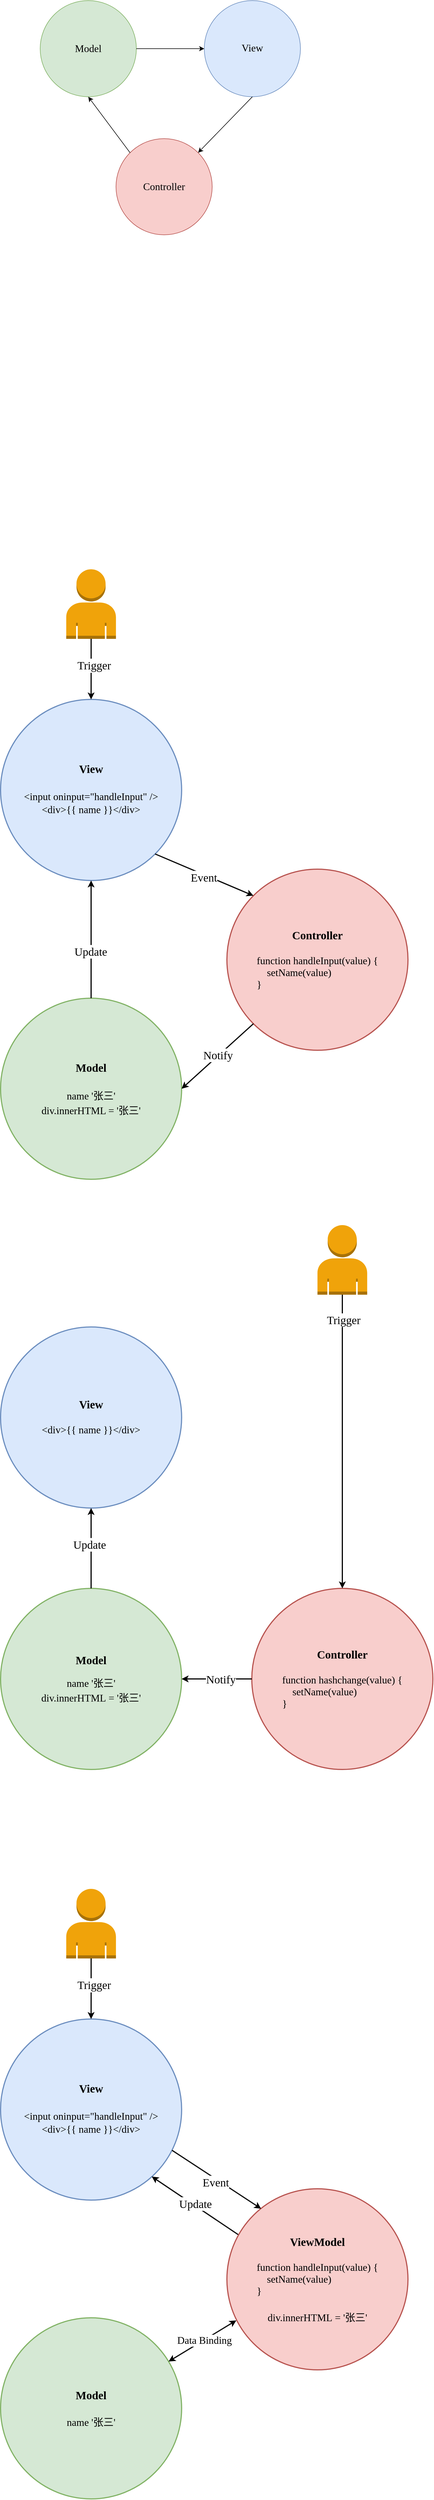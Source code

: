<mxfile version="19.0.3" type="device"><diagram id="YRmb0aJppImj-A91R2Go" name="第 1 页"><mxGraphModel dx="1951" dy="1143" grid="0" gridSize="10" guides="1" tooltips="1" connect="1" arrows="1" fold="1" page="1" pageScale="1" pageWidth="827" pageHeight="1169" math="0" shadow="0"><root><mxCell id="0"/><mxCell id="1" parent="0"/><mxCell id="ISje839VhRRolYa367mQ-3" value="&lt;span style=&quot;font-family: Verdana; font-size: 18px;&quot;&gt;Model&lt;/span&gt;" style="ellipse;whiteSpace=wrap;html=1;aspect=fixed;fillColor=#d5e8d4;strokeColor=#82b366;" vertex="1" parent="1"><mxGeometry x="110" y="196" width="170" height="170" as="geometry"/></mxCell><mxCell id="ISje839VhRRolYa367mQ-4" value="&lt;div style=&quot;line-height: 21px;&quot;&gt;&lt;font style=&quot;font-size: 18px;&quot; face=&quot;Verdana&quot;&gt;View&lt;/font&gt;&lt;/div&gt;" style="ellipse;whiteSpace=wrap;html=1;aspect=fixed;fillColor=#dae8fc;strokeColor=#6c8ebf;" vertex="1" parent="1"><mxGeometry x="400" y="196" width="170" height="170" as="geometry"/></mxCell><mxCell id="ISje839VhRRolYa367mQ-5" value="&lt;p style=&quot;margin: 0px; font-variant-numeric: normal; font-variant-east-asian: normal; font-stretch: normal; line-height: normal; text-align: start;&quot; class=&quot;p1&quot;&gt;&lt;font style=&quot;font-size: 18px;&quot; face=&quot;Verdana&quot;&gt;Controller&lt;/font&gt;&lt;/p&gt;" style="ellipse;whiteSpace=wrap;html=1;aspect=fixed;fillColor=#f8cecc;strokeColor=#b85450;" vertex="1" parent="1"><mxGeometry x="244" y="440" width="170" height="170" as="geometry"/></mxCell><mxCell id="ISje839VhRRolYa367mQ-9" value="" style="endArrow=classic;html=1;rounded=1;fontFamily=Verdana;fontSize=18;fontColor=#000000;entryX=0.5;entryY=1;entryDx=0;entryDy=0;exitX=0;exitY=0;exitDx=0;exitDy=0;" edge="1" parent="1" source="ISje839VhRRolYa367mQ-5" target="ISje839VhRRolYa367mQ-3"><mxGeometry width="50" height="50" relative="1" as="geometry"><mxPoint x="249" y="428" as="sourcePoint"/><mxPoint x="226" y="377" as="targetPoint"/></mxGeometry></mxCell><mxCell id="ISje839VhRRolYa367mQ-10" value="" style="endArrow=classic;html=1;rounded=1;fontFamily=Verdana;fontSize=18;fontColor=#000000;entryX=1;entryY=0;entryDx=0;entryDy=0;exitX=0.5;exitY=1;exitDx=0;exitDy=0;" edge="1" parent="1" source="ISje839VhRRolYa367mQ-4" target="ISje839VhRRolYa367mQ-5"><mxGeometry width="50" height="50" relative="1" as="geometry"><mxPoint x="583.999" y="466.193" as="sourcePoint"/><mxPoint x="578" y="483" as="targetPoint"/></mxGeometry></mxCell><mxCell id="ISje839VhRRolYa367mQ-11" value="" style="endArrow=classic;html=1;rounded=1;fontFamily=Verdana;fontSize=18;fontColor=#000000;entryX=0;entryY=0.5;entryDx=0;entryDy=0;exitX=1;exitY=0.5;exitDx=0;exitDy=0;" edge="1" parent="1" source="ISje839VhRRolYa367mQ-3" target="ISje839VhRRolYa367mQ-4"><mxGeometry width="50" height="50" relative="1" as="geometry"><mxPoint x="487" y="376" as="sourcePoint"/><mxPoint x="399.104" y="467.896" as="targetPoint"/></mxGeometry></mxCell><mxCell id="ISje839VhRRolYa367mQ-13" value="&lt;p style=&quot;margin: 0px; font-variant-numeric: normal; font-variant-east-asian: normal; font-stretch: normal; line-height: normal;&quot; class=&quot;p1&quot;&gt;&lt;font face=&quot;Verdana&quot; style=&quot;&quot;&gt;&lt;font style=&quot;font-size: 20px;&quot;&gt;&lt;b&gt;Model&lt;/b&gt;&lt;/font&gt;&lt;br&gt;&lt;/font&gt;&lt;/p&gt;&lt;p style=&quot;margin: 0px; font-variant-numeric: normal; font-variant-east-asian: normal; font-stretch: normal; line-height: normal;&quot; class=&quot;p1&quot;&gt;&lt;font face=&quot;Verdana&quot; style=&quot;&quot;&gt;&lt;font style=&quot;font-size: 20px;&quot;&gt;&lt;b&gt;&lt;br&gt;&lt;/b&gt;&lt;/font&gt;&lt;/font&gt;&lt;/p&gt;&lt;p style=&quot;margin: 0px; font-variant-numeric: normal; font-variant-east-asian: normal; font-stretch: normal; line-height: normal;&quot; class=&quot;p1&quot;&gt;&lt;span style=&quot;font-size: 18px; font-family: Verdana; text-align: start; background-color: initial;&quot;&gt;name '张三'&lt;/span&gt;&lt;br&gt;&lt;/p&gt;&lt;p style=&quot;margin: 0px; font-variant-numeric: normal; font-variant-east-asian: normal; font-stretch: normal; line-height: normal; text-align: start; font-size: 18px;&quot; class=&quot;p1&quot;&gt;&lt;span style=&quot;font-family: Verdana; background-color: initial; color: var(--text-primary);&quot;&gt;div&lt;/span&gt;&lt;span style=&quot;font-family: Verdana; background-color: initial; color: var(--code-token-punctuation); box-sizing: border-box;&quot; class=&quot;token punctuation&quot;&gt;.&lt;/span&gt;&lt;span style=&quot;font-family: Verdana; background-color: initial; color: var(--text-primary);&quot;&gt;innerHTML &lt;/span&gt;&lt;span style=&quot;font-family: Verdana; background-color: initial; color: var(--text-primary); box-sizing: border-box;&quot; class=&quot;token operator&quot;&gt;= '张三'&lt;/span&gt;&lt;/p&gt;" style="ellipse;whiteSpace=wrap;html=1;fillColor=#d5e8d4;strokeColor=#82b366;aspect=fixed;shadow=0;sketch=0;gradientColor=none;strokeWidth=2;" vertex="1" parent="1"><mxGeometry x="40" y="1959" width="320" height="320" as="geometry"/></mxCell><mxCell id="ISje839VhRRolYa367mQ-14" value="&lt;div style=&quot;line-height: 21px;&quot;&gt;&lt;font style=&quot;font-size: 20px;&quot; face=&quot;Verdana&quot;&gt;&lt;b&gt;View&lt;/b&gt;&lt;/font&gt;&lt;/div&gt;&lt;div style=&quot;line-height: 21px;&quot;&gt;&lt;font style=&quot;font-size: 20px;&quot; face=&quot;Verdana&quot;&gt;&lt;b&gt;&lt;br&gt;&lt;/b&gt;&lt;/font&gt;&lt;/div&gt;&lt;div style=&quot;line-height: 21px;&quot;&gt;&lt;span style=&quot;font-family: Verdana; font-size: 18px; text-align: start;&quot;&gt;&amp;lt;input oninput=&quot;handleInput&quot;&amp;nbsp;/&amp;gt;&lt;/span&gt;&lt;font style=&quot;font-size: 20px;&quot; face=&quot;Verdana&quot;&gt;&lt;b&gt;&lt;br&gt;&lt;/b&gt;&lt;/font&gt;&lt;/div&gt;&lt;div style=&quot;line-height: 21px;&quot;&gt;&lt;font style=&quot;font-size: 18px;&quot; face=&quot;Verdana&quot;&gt;&amp;lt;div&amp;gt;{{ name }}&amp;lt;/div&amp;gt;&lt;/font&gt;&lt;/div&gt;" style="ellipse;whiteSpace=wrap;html=1;aspect=fixed;fillColor=#dae8fc;strokeColor=#6c8ebf;align=center;strokeWidth=2;" vertex="1" parent="1"><mxGeometry x="40" y="1431" width="320" height="320" as="geometry"/></mxCell><mxCell id="ISje839VhRRolYa367mQ-15" value="&lt;p style=&quot;margin: 0px; font-variant-numeric: normal; font-variant-east-asian: normal; font-stretch: normal; line-height: normal;&quot; class=&quot;p1&quot;&gt;&lt;font style=&quot;font-size: 20px;&quot; face=&quot;Verdana&quot;&gt;&lt;b&gt;Controller&lt;/b&gt;&lt;/font&gt;&lt;/p&gt;&lt;p style=&quot;margin: 0px; font-variant-numeric: normal; font-variant-east-asian: normal; font-stretch: normal; line-height: normal;&quot; class=&quot;p1&quot;&gt;&lt;font style=&quot;font-size: 20px;&quot; face=&quot;Verdana&quot;&gt;&lt;b&gt;&lt;br&gt;&lt;/b&gt;&lt;/font&gt;&lt;/p&gt;&lt;p style=&quot;margin: 0px; font-variant-numeric: normal; font-variant-east-asian: normal; font-stretch: normal; line-height: normal; text-align: start; font-size: 18px;&quot; class=&quot;p1&quot;&gt;&lt;font face=&quot;Verdana&quot; style=&quot;font-size: 18px;&quot;&gt;function handleInput(value) {&lt;/font&gt;&lt;/p&gt;&lt;p style=&quot;margin: 0px; font-variant-numeric: normal; font-variant-east-asian: normal; font-stretch: normal; line-height: normal; text-align: start; font-size: 18px;&quot; class=&quot;p1&quot;&gt;&lt;font face=&quot;Verdana&quot; style=&quot;font-size: 18px;&quot;&gt;&lt;span class=&quot;Apple-converted-space&quot;&gt;&amp;nbsp; &amp;nbsp;&amp;nbsp;&lt;/span&gt;setName(value)&lt;/font&gt;&lt;/p&gt;&lt;p style=&quot;margin: 0px; font-variant-numeric: normal; font-variant-east-asian: normal; font-stretch: normal; line-height: normal; text-align: start; font-size: 18px;&quot; class=&quot;p1&quot;&gt;&lt;font face=&quot;Verdana&quot; style=&quot;font-size: 18px;&quot;&gt;}&lt;/font&gt;&lt;/p&gt;" style="ellipse;whiteSpace=wrap;html=1;aspect=fixed;fillColor=#f8cecc;strokeColor=#b85450;align=center;strokeWidth=2;" vertex="1" parent="1"><mxGeometry x="440" y="1731" width="320" height="320" as="geometry"/></mxCell><mxCell id="ISje839VhRRolYa367mQ-16" value="" style="endArrow=classic;html=1;rounded=1;fontFamily=Verdana;fontSize=18;fontColor=#000000;entryX=1;entryY=0.5;entryDx=0;entryDy=0;exitX=0;exitY=1;exitDx=0;exitDy=0;strokeWidth=2;" edge="1" parent="1" source="ISje839VhRRolYa367mQ-15" target="ISje839VhRRolYa367mQ-13"><mxGeometry width="50" height="50" relative="1" as="geometry"><mxPoint x="285" y="1743" as="sourcePoint"/><mxPoint x="262" y="1692" as="targetPoint"/></mxGeometry></mxCell><mxCell id="ISje839VhRRolYa367mQ-43" value="Notify" style="edgeLabel;html=1;align=center;verticalAlign=middle;resizable=0;points=[];fontSize=20;fontFamily=Verdana;fontColor=#000000;" vertex="1" connectable="0" parent="ISje839VhRRolYa367mQ-16"><mxGeometry x="-0.018" y="-2" relative="1" as="geometry"><mxPoint as="offset"/></mxGeometry></mxCell><mxCell id="ISje839VhRRolYa367mQ-17" value="" style="endArrow=classic;html=1;rounded=1;fontFamily=Verdana;fontSize=18;fontColor=#000000;exitX=1;exitY=1;exitDx=0;exitDy=0;targetPerimeterSpacing=0;strokeWidth=2;entryX=0;entryY=0;entryDx=0;entryDy=0;" edge="1" parent="1" source="ISje839VhRRolYa367mQ-14" target="ISje839VhRRolYa367mQ-15"><mxGeometry width="50" height="50" relative="1" as="geometry"><mxPoint x="619.999" y="1781.193" as="sourcePoint"/><mxPoint x="450" y="1861" as="targetPoint"/></mxGeometry></mxCell><mxCell id="ISje839VhRRolYa367mQ-42" value="Event" style="edgeLabel;html=1;align=center;verticalAlign=middle;resizable=0;points=[];fontSize=20;fontFamily=Verdana;fontColor=#000000;" vertex="1" connectable="0" parent="ISje839VhRRolYa367mQ-17"><mxGeometry x="0.013" y="-4" relative="1" as="geometry"><mxPoint x="-1" as="offset"/></mxGeometry></mxCell><mxCell id="ISje839VhRRolYa367mQ-18" value="" style="endArrow=classic;html=1;rounded=1;fontFamily=Verdana;fontSize=18;fontColor=#000000;entryX=0.5;entryY=1;entryDx=0;entryDy=0;exitX=0.5;exitY=0;exitDx=0;exitDy=0;strokeWidth=2;" edge="1" parent="1" source="ISje839VhRRolYa367mQ-13" target="ISje839VhRRolYa367mQ-14"><mxGeometry width="50" height="50" relative="1" as="geometry"><mxPoint x="523" y="1691" as="sourcePoint"/><mxPoint x="435.104" y="1782.896" as="targetPoint"/></mxGeometry></mxCell><mxCell id="ISje839VhRRolYa367mQ-44" value="Update" style="edgeLabel;html=1;align=center;verticalAlign=middle;resizable=0;points=[];fontSize=20;fontFamily=Verdana;fontColor=#000000;" vertex="1" connectable="0" parent="ISje839VhRRolYa367mQ-18"><mxGeometry x="-0.193" y="1" relative="1" as="geometry"><mxPoint y="1" as="offset"/></mxGeometry></mxCell><mxCell id="ISje839VhRRolYa367mQ-29" value="" style="edgeStyle=orthogonalEdgeStyle;rounded=1;orthogonalLoop=1;jettySize=auto;html=1;fontFamily=Verdana;fontSize=18;fontColor=#000000;targetPerimeterSpacing=0;strokeWidth=2;" edge="1" parent="1" source="ISje839VhRRolYa367mQ-28" target="ISje839VhRRolYa367mQ-14"><mxGeometry relative="1" as="geometry"/></mxCell><mxCell id="ISje839VhRRolYa367mQ-41" value="&lt;font style=&quot;font-size: 20px;&quot;&gt;Trigger&lt;/font&gt;" style="edgeLabel;html=1;align=center;verticalAlign=middle;resizable=0;points=[];fontSize=18;fontFamily=Verdana;fontColor=#000000;" vertex="1" connectable="0" parent="ISje839VhRRolYa367mQ-29"><mxGeometry x="-0.099" y="5" relative="1" as="geometry"><mxPoint y="-1" as="offset"/></mxGeometry></mxCell><mxCell id="ISje839VhRRolYa367mQ-28" value="" style="outlineConnect=0;dashed=0;verticalLabelPosition=bottom;verticalAlign=top;align=center;html=1;shape=mxgraph.aws3.user;fillColor=#f0a30a;shadow=0;labelBackgroundColor=none;sketch=0;fontFamily=Verdana;fontSize=18;strokeWidth=2;strokeColor=#BD7000;fontColor=#000000;aspect=fixed;" vertex="1" parent="1"><mxGeometry x="156.07" y="1201" width="87.86" height="123" as="geometry"/></mxCell><mxCell id="ISje839VhRRolYa367mQ-30" value="&lt;p style=&quot;margin: 0px; font-variant-numeric: normal; font-variant-east-asian: normal; font-stretch: normal; line-height: normal;&quot; class=&quot;p1&quot;&gt;&lt;font face=&quot;Verdana&quot; style=&quot;&quot;&gt;&lt;font style=&quot;font-size: 20px;&quot;&gt;&lt;b&gt;Model&lt;/b&gt;&lt;/font&gt;&lt;br&gt;&lt;/font&gt;&lt;/p&gt;&lt;p style=&quot;margin: 0px; font-variant-numeric: normal; font-variant-east-asian: normal; font-stretch: normal; line-height: normal;&quot; class=&quot;p1&quot;&gt;&lt;br&gt;&lt;/p&gt;&lt;p style=&quot;font-variant-numeric: normal; font-variant-east-asian: normal; font-stretch: normal; line-height: normal; margin: 0px;&quot; class=&quot;p1&quot;&gt;&lt;span style=&quot;font-size: 18px; font-family: Verdana; text-align: start; background-color: initial;&quot;&gt;name '张三'&lt;/span&gt;&lt;br&gt;&lt;/p&gt;&lt;p style=&quot;font-variant-numeric: normal; font-variant-east-asian: normal; font-stretch: normal; font-size: 18px; line-height: normal; margin: 0px; text-align: start;&quot; class=&quot;p1&quot;&gt;&lt;span style=&quot;font-family: Verdana; background-color: initial; color: var(--text-primary);&quot;&gt;div&lt;/span&gt;&lt;span style=&quot;font-family: Verdana; background-color: initial; color: var(--code-token-punctuation); box-sizing: border-box;&quot; class=&quot;token punctuation&quot;&gt;.&lt;/span&gt;&lt;span style=&quot;font-family: Verdana; background-color: initial; color: var(--text-primary);&quot;&gt;innerHTML&amp;nbsp;&lt;/span&gt;&lt;span style=&quot;font-family: Verdana; background-color: initial; color: var(--text-primary); box-sizing: border-box;&quot; class=&quot;token operator&quot;&gt;= '张三'&lt;/span&gt;&lt;/p&gt;" style="ellipse;whiteSpace=wrap;html=1;fillColor=#d5e8d4;strokeColor=#82b366;aspect=fixed;shadow=0;sketch=0;gradientColor=none;strokeWidth=2;" vertex="1" parent="1"><mxGeometry x="40" y="3002" width="320" height="320" as="geometry"/></mxCell><mxCell id="ISje839VhRRolYa367mQ-31" value="&lt;div style=&quot;line-height: 21px;&quot;&gt;&lt;font style=&quot;font-size: 20px;&quot; face=&quot;Verdana&quot;&gt;&lt;b&gt;View&lt;/b&gt;&lt;/font&gt;&lt;/div&gt;&lt;div style=&quot;line-height: 21px;&quot;&gt;&lt;br&gt;&lt;/div&gt;&lt;div style=&quot;line-height: 21px;&quot;&gt;&lt;font style=&quot;font-size: 18px;&quot; face=&quot;Verdana&quot;&gt;&amp;lt;div&amp;gt;{{ name }}&amp;lt;/div&amp;gt;&lt;/font&gt;&lt;/div&gt;" style="ellipse;whiteSpace=wrap;html=1;aspect=fixed;fillColor=#dae8fc;strokeColor=#6c8ebf;align=center;strokeWidth=2;" vertex="1" parent="1"><mxGeometry x="40" y="2540" width="320" height="320" as="geometry"/></mxCell><mxCell id="ISje839VhRRolYa367mQ-32" value="&lt;p style=&quot;margin: 0px; font-variant-numeric: normal; font-variant-east-asian: normal; font-stretch: normal; line-height: normal;&quot; class=&quot;p1&quot;&gt;&lt;font style=&quot;font-size: 20px;&quot; face=&quot;Verdana&quot;&gt;&lt;b&gt;Controller&lt;/b&gt;&lt;/font&gt;&lt;/p&gt;&lt;p style=&quot;margin: 0px; font-variant-numeric: normal; font-variant-east-asian: normal; font-stretch: normal; line-height: normal;&quot; class=&quot;p1&quot;&gt;&lt;font style=&quot;font-size: 20px;&quot; face=&quot;Verdana&quot;&gt;&lt;b&gt;&lt;br&gt;&lt;/b&gt;&lt;/font&gt;&lt;/p&gt;&lt;p style=&quot;margin: 0px; font-variant-numeric: normal; font-variant-east-asian: normal; font-stretch: normal; line-height: normal; text-align: start; font-size: 18px;&quot; class=&quot;p1&quot;&gt;&lt;font face=&quot;Verdana&quot; style=&quot;font-size: 18px;&quot;&gt;function hashchange(value) {&lt;/font&gt;&lt;/p&gt;&lt;p style=&quot;margin: 0px; font-variant-numeric: normal; font-variant-east-asian: normal; font-stretch: normal; line-height: normal; text-align: start; font-size: 18px;&quot; class=&quot;p1&quot;&gt;&lt;font face=&quot;Verdana&quot; style=&quot;font-size: 18px;&quot;&gt;&lt;span class=&quot;Apple-converted-space&quot;&gt;&amp;nbsp; &amp;nbsp;&amp;nbsp;&lt;/span&gt;setName(value)&lt;/font&gt;&lt;/p&gt;&lt;p style=&quot;margin: 0px; font-variant-numeric: normal; font-variant-east-asian: normal; font-stretch: normal; line-height: normal; text-align: start; font-size: 18px;&quot; class=&quot;p1&quot;&gt;&lt;font face=&quot;Verdana&quot; style=&quot;font-size: 18px;&quot;&gt;}&lt;/font&gt;&lt;/p&gt;" style="ellipse;whiteSpace=wrap;html=1;aspect=fixed;fillColor=#f8cecc;strokeColor=#b85450;align=center;strokeWidth=2;" vertex="1" parent="1"><mxGeometry x="484" y="3002" width="320" height="320" as="geometry"/></mxCell><mxCell id="ISje839VhRRolYa367mQ-33" value="" style="endArrow=classic;html=1;rounded=1;fontFamily=Verdana;fontSize=18;fontColor=#000000;entryX=1;entryY=0.5;entryDx=0;entryDy=0;exitX=0;exitY=0.5;exitDx=0;exitDy=0;strokeWidth=2;" edge="1" parent="1" source="ISje839VhRRolYa367mQ-32" target="ISje839VhRRolYa367mQ-30"><mxGeometry width="50" height="50" relative="1" as="geometry"><mxPoint x="285" y="2854" as="sourcePoint"/><mxPoint x="262" y="2803" as="targetPoint"/></mxGeometry></mxCell><mxCell id="ISje839VhRRolYa367mQ-47" value="Notify" style="edgeLabel;html=1;align=center;verticalAlign=middle;resizable=0;points=[];fontSize=20;fontFamily=Verdana;fontColor=#000000;" vertex="1" connectable="0" parent="ISje839VhRRolYa367mQ-33"><mxGeometry x="-0.133" relative="1" as="geometry"><mxPoint x="-1" as="offset"/></mxGeometry></mxCell><mxCell id="ISje839VhRRolYa367mQ-35" value="" style="endArrow=classic;html=1;rounded=1;fontFamily=Verdana;fontSize=18;fontColor=#000000;entryX=0.5;entryY=1;entryDx=0;entryDy=0;exitX=0.5;exitY=0;exitDx=0;exitDy=0;strokeWidth=2;" edge="1" parent="1" source="ISje839VhRRolYa367mQ-30" target="ISje839VhRRolYa367mQ-31"><mxGeometry width="50" height="50" relative="1" as="geometry"><mxPoint x="523" y="2802" as="sourcePoint"/><mxPoint x="435.104" y="2893.896" as="targetPoint"/></mxGeometry></mxCell><mxCell id="ISje839VhRRolYa367mQ-48" value="Update" style="edgeLabel;html=1;align=center;verticalAlign=middle;resizable=0;points=[];fontSize=20;fontFamily=Verdana;fontColor=#000000;" vertex="1" connectable="0" parent="ISje839VhRRolYa367mQ-35"><mxGeometry x="0.106" y="3" relative="1" as="geometry"><mxPoint as="offset"/></mxGeometry></mxCell><mxCell id="ISje839VhRRolYa367mQ-37" value="" style="outlineConnect=0;dashed=0;verticalLabelPosition=bottom;verticalAlign=top;align=center;html=1;shape=mxgraph.aws3.user;fillColor=#f0a30a;shadow=0;labelBackgroundColor=none;sketch=0;fontFamily=Verdana;fontSize=18;strokeWidth=2;strokeColor=#BD7000;fontColor=#000000;aspect=fixed;" vertex="1" parent="1"><mxGeometry x="600.07" y="2360" width="87.86" height="123" as="geometry"/></mxCell><mxCell id="ISje839VhRRolYa367mQ-40" value="" style="endArrow=classic;html=1;rounded=0;fontFamily=Verdana;fontSize=18;fontColor=#000000;targetPerimeterSpacing=0;strokeColor=default;strokeWidth=2;exitX=0.5;exitY=1;exitDx=0;exitDy=0;exitPerimeter=0;entryX=0.5;entryY=0;entryDx=0;entryDy=0;" edge="1" parent="1" source="ISje839VhRRolYa367mQ-37" target="ISje839VhRRolYa367mQ-32"><mxGeometry width="50" height="50" relative="1" as="geometry"><mxPoint x="724" y="2640" as="sourcePoint"/><mxPoint x="774" y="2590" as="targetPoint"/></mxGeometry></mxCell><mxCell id="ISje839VhRRolYa367mQ-46" value="Trigger" style="edgeLabel;html=1;align=center;verticalAlign=middle;resizable=0;points=[];fontSize=20;fontFamily=Verdana;fontColor=#000000;" vertex="1" connectable="0" parent="ISje839VhRRolYa367mQ-40"><mxGeometry x="-0.832" y="2" relative="1" as="geometry"><mxPoint as="offset"/></mxGeometry></mxCell><mxCell id="ISje839VhRRolYa367mQ-61" value="&lt;p style=&quot;margin: 0px; font-variant-numeric: normal; font-variant-east-asian: normal; font-stretch: normal; line-height: normal;&quot; class=&quot;p1&quot;&gt;&lt;font face=&quot;Verdana&quot; style=&quot;&quot;&gt;&lt;font style=&quot;font-size: 20px;&quot;&gt;&lt;b&gt;Model&lt;/b&gt;&lt;/font&gt;&lt;br&gt;&lt;/font&gt;&lt;/p&gt;&lt;p style=&quot;margin: 0px; font-variant-numeric: normal; font-variant-east-asian: normal; font-stretch: normal; line-height: normal;&quot; class=&quot;p1&quot;&gt;&lt;span style=&quot;background-color: initial; font-family: Verdana; font-size: 18px; text-align: start;&quot;&gt;&lt;br&gt;&lt;/span&gt;&lt;/p&gt;&lt;p style=&quot;margin: 0px; font-variant-numeric: normal; font-variant-east-asian: normal; font-stretch: normal; line-height: normal;&quot; class=&quot;p1&quot;&gt;&lt;span style=&quot;background-color: initial; font-family: Verdana; font-size: 18px; text-align: start;&quot;&gt;name '张三'&lt;/span&gt;&lt;/p&gt;" style="ellipse;whiteSpace=wrap;html=1;fillColor=#d5e8d4;strokeColor=#82b366;aspect=fixed;shadow=0;sketch=0;gradientColor=none;strokeWidth=2;" vertex="1" parent="1"><mxGeometry x="40" y="4291" width="320" height="320" as="geometry"/></mxCell><mxCell id="ISje839VhRRolYa367mQ-62" value="&lt;div style=&quot;line-height: 21px;&quot;&gt;&lt;font style=&quot;font-size: 20px;&quot; face=&quot;Verdana&quot;&gt;&lt;b&gt;View&lt;/b&gt;&lt;/font&gt;&lt;/div&gt;&lt;div style=&quot;line-height: 21px;&quot;&gt;&lt;font style=&quot;font-size: 20px;&quot; face=&quot;Verdana&quot;&gt;&lt;b&gt;&lt;br&gt;&lt;/b&gt;&lt;/font&gt;&lt;/div&gt;&lt;div style=&quot;line-height: 21px;&quot;&gt;&lt;span style=&quot;font-family: Verdana; font-size: 18px; text-align: start;&quot;&gt;&amp;lt;input oninput=&quot;handleInput&quot;&amp;nbsp;/&amp;gt;&lt;/span&gt;&lt;font style=&quot;font-size: 20px;&quot; face=&quot;Verdana&quot;&gt;&lt;b&gt;&lt;br&gt;&lt;/b&gt;&lt;/font&gt;&lt;/div&gt;&lt;div style=&quot;line-height: 21px;&quot;&gt;&lt;font style=&quot;font-size: 18px;&quot; face=&quot;Verdana&quot;&gt;&amp;lt;div&amp;gt;{{ name }}&amp;lt;/div&amp;gt;&lt;/font&gt;&lt;/div&gt;" style="ellipse;whiteSpace=wrap;html=1;aspect=fixed;fillColor=#dae8fc;strokeColor=#6c8ebf;align=center;strokeWidth=2;" vertex="1" parent="1"><mxGeometry x="40" y="3763" width="320" height="320" as="geometry"/></mxCell><mxCell id="ISje839VhRRolYa367mQ-63" value="&lt;p style=&quot;margin: 0px; font-variant-numeric: normal; font-variant-east-asian: normal; font-stretch: normal; line-height: normal;&quot; class=&quot;p1&quot;&gt;&lt;span style=&quot;text-align: start; background-color: initial;&quot;&gt;&lt;b style=&quot;&quot;&gt;&lt;font style=&quot;font-size: 20px;&quot; face=&quot;Verdana&quot;&gt;ViewModel&lt;/font&gt;&lt;/b&gt;&lt;/span&gt;&lt;/p&gt;&lt;p style=&quot;margin: 0px; font-variant-numeric: normal; font-variant-east-asian: normal; font-stretch: normal; line-height: normal;&quot; class=&quot;p1&quot;&gt;&lt;font style=&quot;font-size: 20px;&quot; face=&quot;Verdana&quot;&gt;&lt;b&gt;&lt;br&gt;&lt;/b&gt;&lt;/font&gt;&lt;/p&gt;&lt;p style=&quot;margin: 0px; font-variant-numeric: normal; font-variant-east-asian: normal; font-stretch: normal; line-height: normal; text-align: start; font-size: 18px;&quot; class=&quot;p1&quot;&gt;&lt;font face=&quot;Verdana&quot; style=&quot;font-size: 18px;&quot;&gt;function handleInput(value) {&lt;/font&gt;&lt;/p&gt;&lt;p style=&quot;margin: 0px; font-variant-numeric: normal; font-variant-east-asian: normal; font-stretch: normal; line-height: normal; text-align: start; font-size: 18px;&quot; class=&quot;p1&quot;&gt;&lt;font face=&quot;Verdana&quot; style=&quot;font-size: 18px;&quot;&gt;&lt;span class=&quot;Apple-converted-space&quot;&gt;&amp;nbsp; &amp;nbsp;&amp;nbsp;&lt;/span&gt;setName(value)&lt;/font&gt;&lt;/p&gt;&lt;p style=&quot;margin: 0px; font-variant-numeric: normal; font-variant-east-asian: normal; font-stretch: normal; line-height: normal; text-align: start; font-size: 18px;&quot; class=&quot;p1&quot;&gt;&lt;font face=&quot;Verdana&quot; style=&quot;font-size: 18px;&quot;&gt;}&lt;/font&gt;&lt;/p&gt;&lt;p style=&quot;margin: 0px; font-variant-numeric: normal; font-variant-east-asian: normal; font-stretch: normal; line-height: normal; text-align: start; font-size: 18px;&quot; class=&quot;p1&quot;&gt;&lt;font face=&quot;Verdana&quot; style=&quot;font-size: 18px;&quot;&gt;&lt;br&gt;&lt;/font&gt;&lt;/p&gt;&lt;p style=&quot;margin: 0px; font-variant-numeric: normal; font-variant-east-asian: normal; font-stretch: normal; line-height: normal; font-size: 18px;&quot; class=&quot;p1&quot;&gt;&lt;span style=&quot;color: var(--text-primary); background-color: initial; font-family: Verdana;&quot;&gt;div&lt;/span&gt;&lt;span style=&quot;color: var(--code-token-punctuation); background-color: initial; font-family: Verdana; box-sizing: border-box;&quot; class=&quot;token punctuation&quot;&gt;.&lt;/span&gt;&lt;span style=&quot;color: var(--text-primary); background-color: initial; font-family: Verdana;&quot;&gt;innerHTML&amp;nbsp;&lt;/span&gt;&lt;span style=&quot;color: var(--text-primary); background-color: initial; font-family: Verdana; box-sizing: border-box;&quot; class=&quot;token operator&quot;&gt;= '张三'&lt;/span&gt;&lt;font face=&quot;Verdana&quot; style=&quot;font-size: 18px;&quot;&gt;&lt;br&gt;&lt;/font&gt;&lt;/p&gt;" style="ellipse;whiteSpace=wrap;html=1;aspect=fixed;fillColor=#f8cecc;strokeColor=#b85450;align=center;strokeWidth=2;" vertex="1" parent="1"><mxGeometry x="440" y="4063" width="320" height="320" as="geometry"/></mxCell><mxCell id="ISje839VhRRolYa367mQ-66" value="" style="endArrow=classic;html=1;rounded=1;fontFamily=Verdana;fontSize=18;fontColor=#000000;targetPerimeterSpacing=0;strokeWidth=2;entryX=0.189;entryY=0.11;entryDx=0;entryDy=0;exitX=0.947;exitY=0.725;exitDx=0;exitDy=0;exitPerimeter=0;entryPerimeter=0;" edge="1" parent="1" source="ISje839VhRRolYa367mQ-62" target="ISje839VhRRolYa367mQ-63"><mxGeometry width="50" height="50" relative="1" as="geometry"><mxPoint x="619.999" y="4113.193" as="sourcePoint"/><mxPoint x="450" y="4193" as="targetPoint"/></mxGeometry></mxCell><mxCell id="ISje839VhRRolYa367mQ-67" value="Event" style="edgeLabel;html=1;align=center;verticalAlign=middle;resizable=0;points=[];fontSize=20;fontFamily=Verdana;fontColor=#000000;" vertex="1" connectable="0" parent="ISje839VhRRolYa367mQ-66"><mxGeometry x="0.013" y="-4" relative="1" as="geometry"><mxPoint x="-1" as="offset"/></mxGeometry></mxCell><mxCell id="ISje839VhRRolYa367mQ-70" value="" style="edgeStyle=orthogonalEdgeStyle;rounded=1;orthogonalLoop=1;jettySize=auto;html=1;fontFamily=Verdana;fontSize=18;fontColor=#000000;targetPerimeterSpacing=0;strokeWidth=2;" edge="1" parent="1" source="ISje839VhRRolYa367mQ-72" target="ISje839VhRRolYa367mQ-62"><mxGeometry relative="1" as="geometry"/></mxCell><mxCell id="ISje839VhRRolYa367mQ-71" value="&lt;font style=&quot;font-size: 20px;&quot;&gt;Trigger&lt;/font&gt;" style="edgeLabel;html=1;align=center;verticalAlign=middle;resizable=0;points=[];fontSize=18;fontFamily=Verdana;fontColor=#000000;" vertex="1" connectable="0" parent="ISje839VhRRolYa367mQ-70"><mxGeometry x="-0.099" y="5" relative="1" as="geometry"><mxPoint y="-1" as="offset"/></mxGeometry></mxCell><mxCell id="ISje839VhRRolYa367mQ-72" value="" style="outlineConnect=0;dashed=0;verticalLabelPosition=bottom;verticalAlign=top;align=center;html=1;shape=mxgraph.aws3.user;fillColor=#f0a30a;shadow=0;labelBackgroundColor=none;sketch=0;fontFamily=Verdana;fontSize=18;strokeWidth=2;strokeColor=#BD7000;fontColor=#000000;aspect=fixed;" vertex="1" parent="1"><mxGeometry x="156.07" y="3533" width="87.86" height="123" as="geometry"/></mxCell><mxCell id="ISje839VhRRolYa367mQ-77" value="" style="endArrow=classic;html=1;rounded=1;fontFamily=Verdana;fontSize=18;fontColor=#000000;strokeWidth=2;entryX=0.835;entryY=0.87;entryDx=0;entryDy=0;sourcePerimeterSpacing=0;exitX=0.062;exitY=0.253;exitDx=0;exitDy=0;exitPerimeter=0;entryPerimeter=0;" edge="1" parent="1" source="ISje839VhRRolYa367mQ-63" target="ISje839VhRRolYa367mQ-62"><mxGeometry width="50" height="50" relative="1" as="geometry"><mxPoint x="466.713" y="4133.663" as="sourcePoint"/><mxPoint x="314.001" y="4033.998" as="targetPoint"/></mxGeometry></mxCell><mxCell id="ISje839VhRRolYa367mQ-78" value="Update" style="edgeLabel;html=1;align=center;verticalAlign=middle;resizable=0;points=[];fontSize=20;fontFamily=Verdana;fontColor=#000000;" vertex="1" connectable="0" parent="ISje839VhRRolYa367mQ-77"><mxGeometry x="0.013" y="-4" relative="1" as="geometry"><mxPoint x="-1" as="offset"/></mxGeometry></mxCell><mxCell id="ISje839VhRRolYa367mQ-79" value="" style="endArrow=classic;startArrow=classic;html=1;rounded=0;fontFamily=Verdana;fontSize=18;fontColor=#000000;targetPerimeterSpacing=0;strokeColor=default;strokeWidth=2;entryX=0.052;entryY=0.727;entryDx=0;entryDy=0;entryPerimeter=0;" edge="1" parent="1" source="ISje839VhRRolYa367mQ-61" target="ISje839VhRRolYa367mQ-63"><mxGeometry width="50" height="50" relative="1" as="geometry"><mxPoint x="348" y="4325" as="sourcePoint"/><mxPoint x="398" y="4275" as="targetPoint"/></mxGeometry></mxCell><mxCell id="ISje839VhRRolYa367mQ-82" value="Data Binding" style="edgeLabel;html=1;align=center;verticalAlign=middle;resizable=0;points=[];fontSize=18;fontFamily=Verdana;fontColor=#000000;" vertex="1" connectable="0" parent="ISje839VhRRolYa367mQ-79"><mxGeometry x="0.04" relative="1" as="geometry"><mxPoint as="offset"/></mxGeometry></mxCell></root></mxGraphModel></diagram></mxfile>